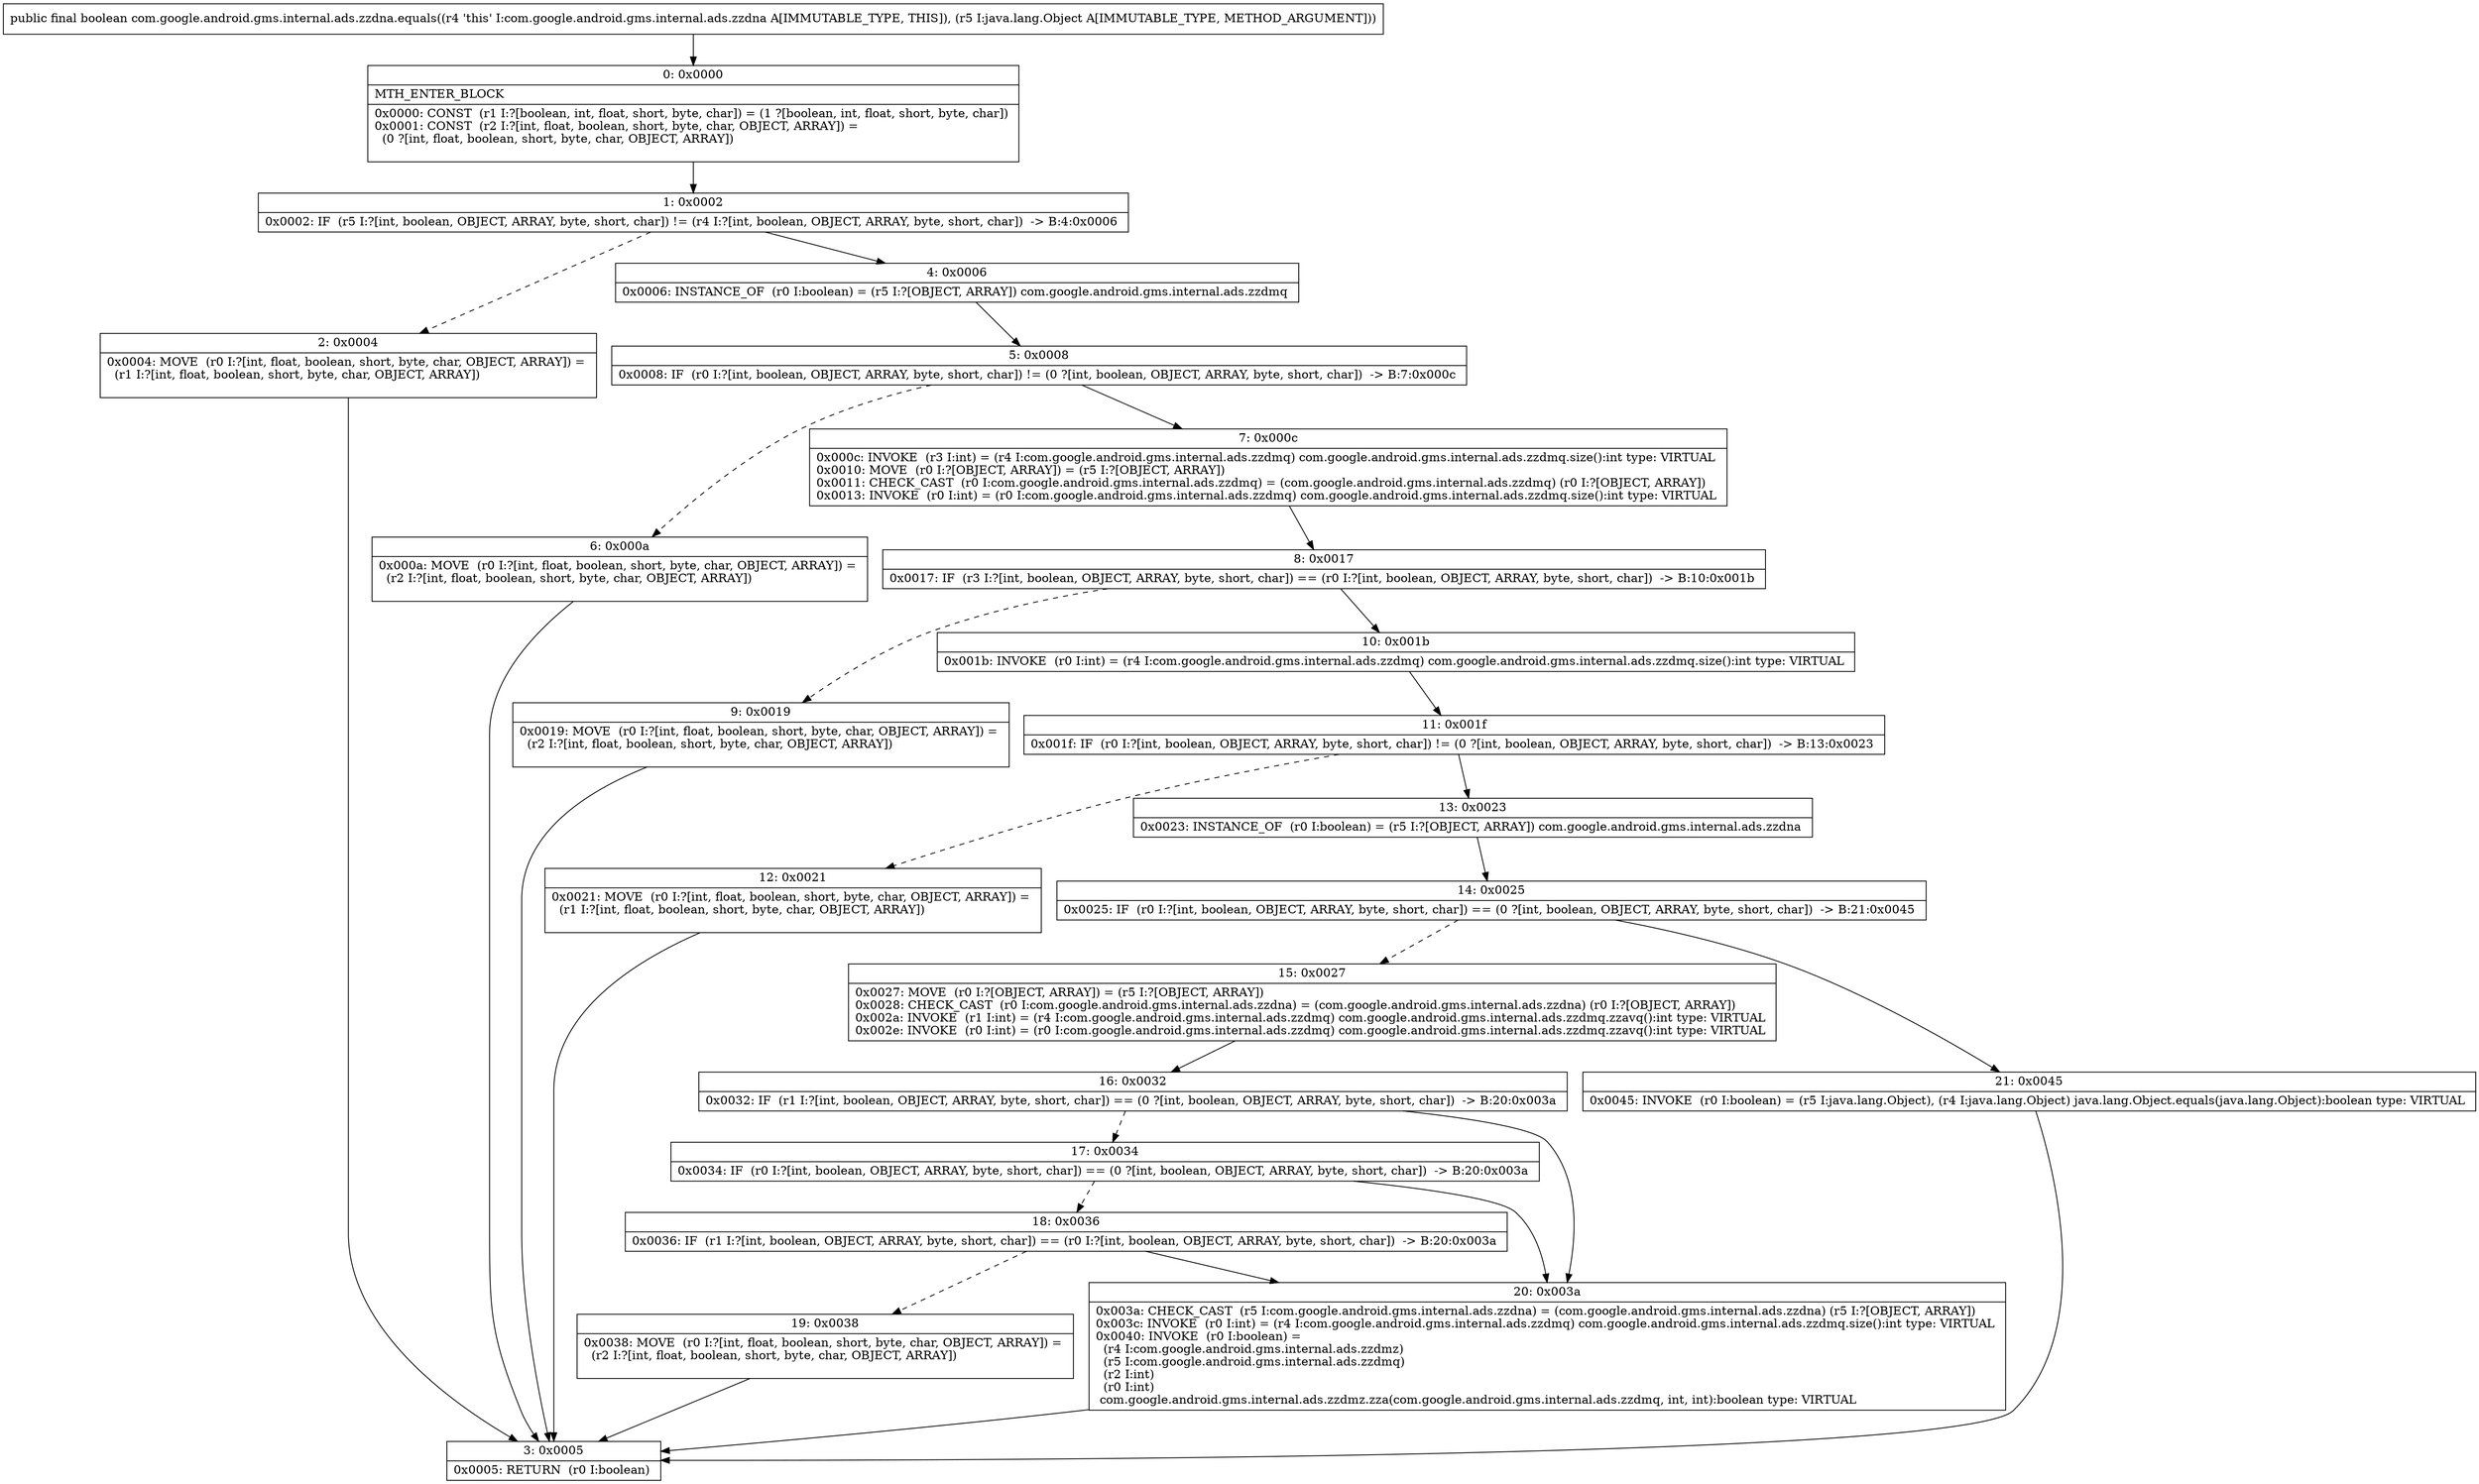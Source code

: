 digraph "CFG forcom.google.android.gms.internal.ads.zzdna.equals(Ljava\/lang\/Object;)Z" {
Node_0 [shape=record,label="{0\:\ 0x0000|MTH_ENTER_BLOCK\l|0x0000: CONST  (r1 I:?[boolean, int, float, short, byte, char]) = (1 ?[boolean, int, float, short, byte, char]) \l0x0001: CONST  (r2 I:?[int, float, boolean, short, byte, char, OBJECT, ARRAY]) = \l  (0 ?[int, float, boolean, short, byte, char, OBJECT, ARRAY])\l \l}"];
Node_1 [shape=record,label="{1\:\ 0x0002|0x0002: IF  (r5 I:?[int, boolean, OBJECT, ARRAY, byte, short, char]) != (r4 I:?[int, boolean, OBJECT, ARRAY, byte, short, char])  \-\> B:4:0x0006 \l}"];
Node_2 [shape=record,label="{2\:\ 0x0004|0x0004: MOVE  (r0 I:?[int, float, boolean, short, byte, char, OBJECT, ARRAY]) = \l  (r1 I:?[int, float, boolean, short, byte, char, OBJECT, ARRAY])\l \l}"];
Node_3 [shape=record,label="{3\:\ 0x0005|0x0005: RETURN  (r0 I:boolean) \l}"];
Node_4 [shape=record,label="{4\:\ 0x0006|0x0006: INSTANCE_OF  (r0 I:boolean) = (r5 I:?[OBJECT, ARRAY]) com.google.android.gms.internal.ads.zzdmq \l}"];
Node_5 [shape=record,label="{5\:\ 0x0008|0x0008: IF  (r0 I:?[int, boolean, OBJECT, ARRAY, byte, short, char]) != (0 ?[int, boolean, OBJECT, ARRAY, byte, short, char])  \-\> B:7:0x000c \l}"];
Node_6 [shape=record,label="{6\:\ 0x000a|0x000a: MOVE  (r0 I:?[int, float, boolean, short, byte, char, OBJECT, ARRAY]) = \l  (r2 I:?[int, float, boolean, short, byte, char, OBJECT, ARRAY])\l \l}"];
Node_7 [shape=record,label="{7\:\ 0x000c|0x000c: INVOKE  (r3 I:int) = (r4 I:com.google.android.gms.internal.ads.zzdmq) com.google.android.gms.internal.ads.zzdmq.size():int type: VIRTUAL \l0x0010: MOVE  (r0 I:?[OBJECT, ARRAY]) = (r5 I:?[OBJECT, ARRAY]) \l0x0011: CHECK_CAST  (r0 I:com.google.android.gms.internal.ads.zzdmq) = (com.google.android.gms.internal.ads.zzdmq) (r0 I:?[OBJECT, ARRAY]) \l0x0013: INVOKE  (r0 I:int) = (r0 I:com.google.android.gms.internal.ads.zzdmq) com.google.android.gms.internal.ads.zzdmq.size():int type: VIRTUAL \l}"];
Node_8 [shape=record,label="{8\:\ 0x0017|0x0017: IF  (r3 I:?[int, boolean, OBJECT, ARRAY, byte, short, char]) == (r0 I:?[int, boolean, OBJECT, ARRAY, byte, short, char])  \-\> B:10:0x001b \l}"];
Node_9 [shape=record,label="{9\:\ 0x0019|0x0019: MOVE  (r0 I:?[int, float, boolean, short, byte, char, OBJECT, ARRAY]) = \l  (r2 I:?[int, float, boolean, short, byte, char, OBJECT, ARRAY])\l \l}"];
Node_10 [shape=record,label="{10\:\ 0x001b|0x001b: INVOKE  (r0 I:int) = (r4 I:com.google.android.gms.internal.ads.zzdmq) com.google.android.gms.internal.ads.zzdmq.size():int type: VIRTUAL \l}"];
Node_11 [shape=record,label="{11\:\ 0x001f|0x001f: IF  (r0 I:?[int, boolean, OBJECT, ARRAY, byte, short, char]) != (0 ?[int, boolean, OBJECT, ARRAY, byte, short, char])  \-\> B:13:0x0023 \l}"];
Node_12 [shape=record,label="{12\:\ 0x0021|0x0021: MOVE  (r0 I:?[int, float, boolean, short, byte, char, OBJECT, ARRAY]) = \l  (r1 I:?[int, float, boolean, short, byte, char, OBJECT, ARRAY])\l \l}"];
Node_13 [shape=record,label="{13\:\ 0x0023|0x0023: INSTANCE_OF  (r0 I:boolean) = (r5 I:?[OBJECT, ARRAY]) com.google.android.gms.internal.ads.zzdna \l}"];
Node_14 [shape=record,label="{14\:\ 0x0025|0x0025: IF  (r0 I:?[int, boolean, OBJECT, ARRAY, byte, short, char]) == (0 ?[int, boolean, OBJECT, ARRAY, byte, short, char])  \-\> B:21:0x0045 \l}"];
Node_15 [shape=record,label="{15\:\ 0x0027|0x0027: MOVE  (r0 I:?[OBJECT, ARRAY]) = (r5 I:?[OBJECT, ARRAY]) \l0x0028: CHECK_CAST  (r0 I:com.google.android.gms.internal.ads.zzdna) = (com.google.android.gms.internal.ads.zzdna) (r0 I:?[OBJECT, ARRAY]) \l0x002a: INVOKE  (r1 I:int) = (r4 I:com.google.android.gms.internal.ads.zzdmq) com.google.android.gms.internal.ads.zzdmq.zzavq():int type: VIRTUAL \l0x002e: INVOKE  (r0 I:int) = (r0 I:com.google.android.gms.internal.ads.zzdmq) com.google.android.gms.internal.ads.zzdmq.zzavq():int type: VIRTUAL \l}"];
Node_16 [shape=record,label="{16\:\ 0x0032|0x0032: IF  (r1 I:?[int, boolean, OBJECT, ARRAY, byte, short, char]) == (0 ?[int, boolean, OBJECT, ARRAY, byte, short, char])  \-\> B:20:0x003a \l}"];
Node_17 [shape=record,label="{17\:\ 0x0034|0x0034: IF  (r0 I:?[int, boolean, OBJECT, ARRAY, byte, short, char]) == (0 ?[int, boolean, OBJECT, ARRAY, byte, short, char])  \-\> B:20:0x003a \l}"];
Node_18 [shape=record,label="{18\:\ 0x0036|0x0036: IF  (r1 I:?[int, boolean, OBJECT, ARRAY, byte, short, char]) == (r0 I:?[int, boolean, OBJECT, ARRAY, byte, short, char])  \-\> B:20:0x003a \l}"];
Node_19 [shape=record,label="{19\:\ 0x0038|0x0038: MOVE  (r0 I:?[int, float, boolean, short, byte, char, OBJECT, ARRAY]) = \l  (r2 I:?[int, float, boolean, short, byte, char, OBJECT, ARRAY])\l \l}"];
Node_20 [shape=record,label="{20\:\ 0x003a|0x003a: CHECK_CAST  (r5 I:com.google.android.gms.internal.ads.zzdna) = (com.google.android.gms.internal.ads.zzdna) (r5 I:?[OBJECT, ARRAY]) \l0x003c: INVOKE  (r0 I:int) = (r4 I:com.google.android.gms.internal.ads.zzdmq) com.google.android.gms.internal.ads.zzdmq.size():int type: VIRTUAL \l0x0040: INVOKE  (r0 I:boolean) = \l  (r4 I:com.google.android.gms.internal.ads.zzdmz)\l  (r5 I:com.google.android.gms.internal.ads.zzdmq)\l  (r2 I:int)\l  (r0 I:int)\l com.google.android.gms.internal.ads.zzdmz.zza(com.google.android.gms.internal.ads.zzdmq, int, int):boolean type: VIRTUAL \l}"];
Node_21 [shape=record,label="{21\:\ 0x0045|0x0045: INVOKE  (r0 I:boolean) = (r5 I:java.lang.Object), (r4 I:java.lang.Object) java.lang.Object.equals(java.lang.Object):boolean type: VIRTUAL \l}"];
MethodNode[shape=record,label="{public final boolean com.google.android.gms.internal.ads.zzdna.equals((r4 'this' I:com.google.android.gms.internal.ads.zzdna A[IMMUTABLE_TYPE, THIS]), (r5 I:java.lang.Object A[IMMUTABLE_TYPE, METHOD_ARGUMENT])) }"];
MethodNode -> Node_0;
Node_0 -> Node_1;
Node_1 -> Node_2[style=dashed];
Node_1 -> Node_4;
Node_2 -> Node_3;
Node_4 -> Node_5;
Node_5 -> Node_6[style=dashed];
Node_5 -> Node_7;
Node_6 -> Node_3;
Node_7 -> Node_8;
Node_8 -> Node_9[style=dashed];
Node_8 -> Node_10;
Node_9 -> Node_3;
Node_10 -> Node_11;
Node_11 -> Node_12[style=dashed];
Node_11 -> Node_13;
Node_12 -> Node_3;
Node_13 -> Node_14;
Node_14 -> Node_15[style=dashed];
Node_14 -> Node_21;
Node_15 -> Node_16;
Node_16 -> Node_17[style=dashed];
Node_16 -> Node_20;
Node_17 -> Node_18[style=dashed];
Node_17 -> Node_20;
Node_18 -> Node_19[style=dashed];
Node_18 -> Node_20;
Node_19 -> Node_3;
Node_20 -> Node_3;
Node_21 -> Node_3;
}

